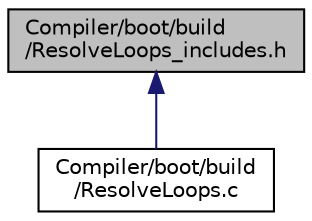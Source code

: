 digraph "Compiler/boot/build/ResolveLoops_includes.h"
{
  edge [fontname="Helvetica",fontsize="10",labelfontname="Helvetica",labelfontsize="10"];
  node [fontname="Helvetica",fontsize="10",shape=record];
  Node23 [label="Compiler/boot/build\l/ResolveLoops_includes.h",height=0.2,width=0.4,color="black", fillcolor="grey75", style="filled", fontcolor="black"];
  Node23 -> Node24 [dir="back",color="midnightblue",fontsize="10",style="solid",fontname="Helvetica"];
  Node24 [label="Compiler/boot/build\l/ResolveLoops.c",height=0.2,width=0.4,color="black", fillcolor="white", style="filled",URL="$d5/d00/_resolve_loops_8c.html"];
}
